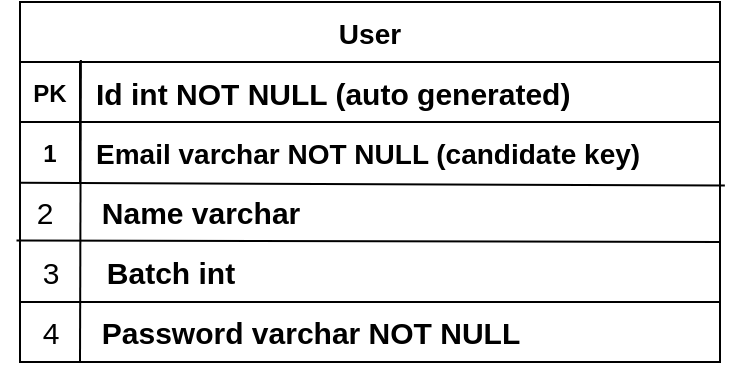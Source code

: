 <mxfile version="20.6.2" type="device"><diagram id="R2lEEEUBdFMjLlhIrx00" name="Page-1"><mxGraphModel dx="1038" dy="561" grid="1" gridSize="10" guides="1" tooltips="1" connect="1" arrows="1" fold="1" page="1" pageScale="1" pageWidth="850" pageHeight="1100" math="0" shadow="0" extFonts="Permanent Marker^https://fonts.googleapis.com/css?family=Permanent+Marker"><root><mxCell id="0"/><mxCell id="1" parent="0"/><mxCell id="C-vyLk0tnHw3VtMMgP7b-23" value="User" style="shape=table;startSize=30;container=1;collapsible=1;childLayout=tableLayout;fixedRows=1;rowLines=0;fontStyle=1;align=center;resizeLast=1;fontSize=14;" parent="1" vertex="1"><mxGeometry x="120" y="120" width="350" height="180" as="geometry"/></mxCell><mxCell id="C-vyLk0tnHw3VtMMgP7b-24" value="" style="shape=partialRectangle;collapsible=0;dropTarget=0;pointerEvents=0;fillColor=none;points=[[0,0.5],[1,0.5]];portConstraint=eastwest;top=0;left=0;right=0;bottom=1;" parent="C-vyLk0tnHw3VtMMgP7b-23" vertex="1"><mxGeometry y="30" width="350" height="30" as="geometry"/></mxCell><mxCell id="C-vyLk0tnHw3VtMMgP7b-25" value="PK" style="shape=partialRectangle;overflow=hidden;connectable=0;fillColor=none;top=0;left=0;bottom=0;right=0;fontStyle=1;" parent="C-vyLk0tnHw3VtMMgP7b-24" vertex="1"><mxGeometry width="30" height="30" as="geometry"><mxRectangle width="30" height="30" as="alternateBounds"/></mxGeometry></mxCell><mxCell id="C-vyLk0tnHw3VtMMgP7b-26" value="Id int NOT NULL (auto generated)" style="shape=partialRectangle;overflow=hidden;connectable=0;fillColor=none;top=0;left=0;bottom=0;right=0;align=left;spacingLeft=6;fontStyle=1;fontSize=15;" parent="C-vyLk0tnHw3VtMMgP7b-24" vertex="1"><mxGeometry x="30" width="320" height="30" as="geometry"><mxRectangle width="320" height="30" as="alternateBounds"/></mxGeometry></mxCell><mxCell id="C-vyLk0tnHw3VtMMgP7b-27" value="" style="shape=partialRectangle;collapsible=0;dropTarget=0;pointerEvents=0;fillColor=none;points=[[0,0.5],[1,0.5]];portConstraint=eastwest;top=0;left=0;right=0;bottom=0;" parent="C-vyLk0tnHw3VtMMgP7b-23" vertex="1"><mxGeometry y="60" width="350" height="30" as="geometry"/></mxCell><mxCell id="C-vyLk0tnHw3VtMMgP7b-28" value="1" style="shape=partialRectangle;overflow=hidden;connectable=0;fillColor=none;top=0;left=0;bottom=0;right=0;fontStyle=1" parent="C-vyLk0tnHw3VtMMgP7b-27" vertex="1"><mxGeometry width="30" height="30" as="geometry"><mxRectangle width="30" height="30" as="alternateBounds"/></mxGeometry></mxCell><mxCell id="C-vyLk0tnHw3VtMMgP7b-29" value="Email varchar NOT NULL (candidate key)" style="shape=partialRectangle;overflow=hidden;connectable=0;fillColor=none;top=0;left=0;bottom=0;right=0;align=left;spacingLeft=6;fontStyle=1;fontSize=14;" parent="C-vyLk0tnHw3VtMMgP7b-27" vertex="1"><mxGeometry x="30" width="320" height="30" as="geometry"><mxRectangle width="320" height="30" as="alternateBounds"/></mxGeometry></mxCell><mxCell id="eWScNYpRzYmrMd0VOWM9-13" value="" style="endArrow=none;html=1;rounded=0;fontSize=15;entryX=-0.001;entryY=0.946;entryDx=0;entryDy=0;entryPerimeter=0;exitX=1.007;exitY=0.991;exitDx=0;exitDy=0;exitPerimeter=0;" edge="1" parent="C-vyLk0tnHw3VtMMgP7b-23"><mxGeometry width="50" height="50" relative="1" as="geometry"><mxPoint x="352.45" y="91.73" as="sourcePoint"/><mxPoint x="-0.35" y="90.38" as="targetPoint"/></mxGeometry></mxCell><mxCell id="eWScNYpRzYmrMd0VOWM9-1" value="&lt;b&gt;&lt;font style=&quot;font-size: 15px;&quot;&gt;Name varchar&lt;/font&gt;&lt;/b&gt;" style="text;html=1;align=center;verticalAlign=middle;resizable=0;points=[];autosize=1;strokeColor=none;fillColor=none;" vertex="1" parent="1"><mxGeometry x="150" y="210" width="120" height="30" as="geometry"/></mxCell><mxCell id="eWScNYpRzYmrMd0VOWM9-3" value="&lt;b&gt;&lt;font style=&quot;font-size: 15px;&quot;&gt;Batch int&lt;/font&gt;&lt;/b&gt;" style="text;html=1;align=center;verticalAlign=middle;resizable=0;points=[];autosize=1;strokeColor=none;fillColor=none;" vertex="1" parent="1"><mxGeometry x="150" y="240" width="90" height="30" as="geometry"/></mxCell><mxCell id="eWScNYpRzYmrMd0VOWM9-4" value="&lt;b&gt;&lt;font style=&quot;font-size: 15px;&quot;&gt;Password varchar NOT NULL&lt;/font&gt;&lt;/b&gt;" style="text;html=1;align=center;verticalAlign=middle;resizable=0;points=[];autosize=1;strokeColor=none;fillColor=none;" vertex="1" parent="1"><mxGeometry x="150" y="270" width="230" height="30" as="geometry"/></mxCell><mxCell id="eWScNYpRzYmrMd0VOWM9-6" value="2" style="text;html=1;strokeColor=none;fillColor=none;align=center;verticalAlign=middle;whiteSpace=wrap;rounded=0;fontSize=15;" vertex="1" parent="1"><mxGeometry x="110" y="212.5" width="45" height="25" as="geometry"/></mxCell><mxCell id="eWScNYpRzYmrMd0VOWM9-8" value="3" style="text;html=1;align=center;verticalAlign=middle;resizable=0;points=[];autosize=1;strokeColor=none;fillColor=none;fontSize=15;" vertex="1" parent="1"><mxGeometry x="120" y="240" width="30" height="30" as="geometry"/></mxCell><mxCell id="eWScNYpRzYmrMd0VOWM9-9" value="4" style="text;html=1;align=center;verticalAlign=middle;resizable=0;points=[];autosize=1;strokeColor=none;fillColor=none;fontSize=15;" vertex="1" parent="1"><mxGeometry x="120" y="270" width="30" height="30" as="geometry"/></mxCell><mxCell id="eWScNYpRzYmrMd0VOWM9-15" value="" style="endArrow=none;html=1;rounded=0;fontSize=15;entryX=-0.005;entryY=0.976;entryDx=0;entryDy=0;entryPerimeter=0;" edge="1" parent="1"><mxGeometry width="50" height="50" relative="1" as="geometry"><mxPoint x="470" y="240" as="sourcePoint"/><mxPoint x="118.25" y="239.28" as="targetPoint"/></mxGeometry></mxCell><mxCell id="eWScNYpRzYmrMd0VOWM9-16" value="" style="endArrow=none;html=1;rounded=0;fontSize=15;" edge="1" parent="1"><mxGeometry width="50" height="50" relative="1" as="geometry"><mxPoint x="470" y="270" as="sourcePoint"/><mxPoint x="120" y="270" as="targetPoint"/></mxGeometry></mxCell><mxCell id="eWScNYpRzYmrMd0VOWM9-17" value="" style="endArrow=none;html=1;rounded=0;fontSize=15;" edge="1" parent="1"><mxGeometry width="50" height="50" relative="1" as="geometry"><mxPoint x="470" y="300" as="sourcePoint"/><mxPoint x="120" y="300" as="targetPoint"/></mxGeometry></mxCell><mxCell id="eWScNYpRzYmrMd0VOWM9-18" value="" style="endArrow=none;html=1;rounded=0;fontSize=15;entryX=0.087;entryY=-0.035;entryDx=0;entryDy=0;entryPerimeter=0;" edge="1" parent="1" target="C-vyLk0tnHw3VtMMgP7b-24"><mxGeometry width="50" height="50" relative="1" as="geometry"><mxPoint x="150" y="300" as="sourcePoint"/><mxPoint x="280" y="260" as="targetPoint"/></mxGeometry></mxCell></root></mxGraphModel></diagram></mxfile>
